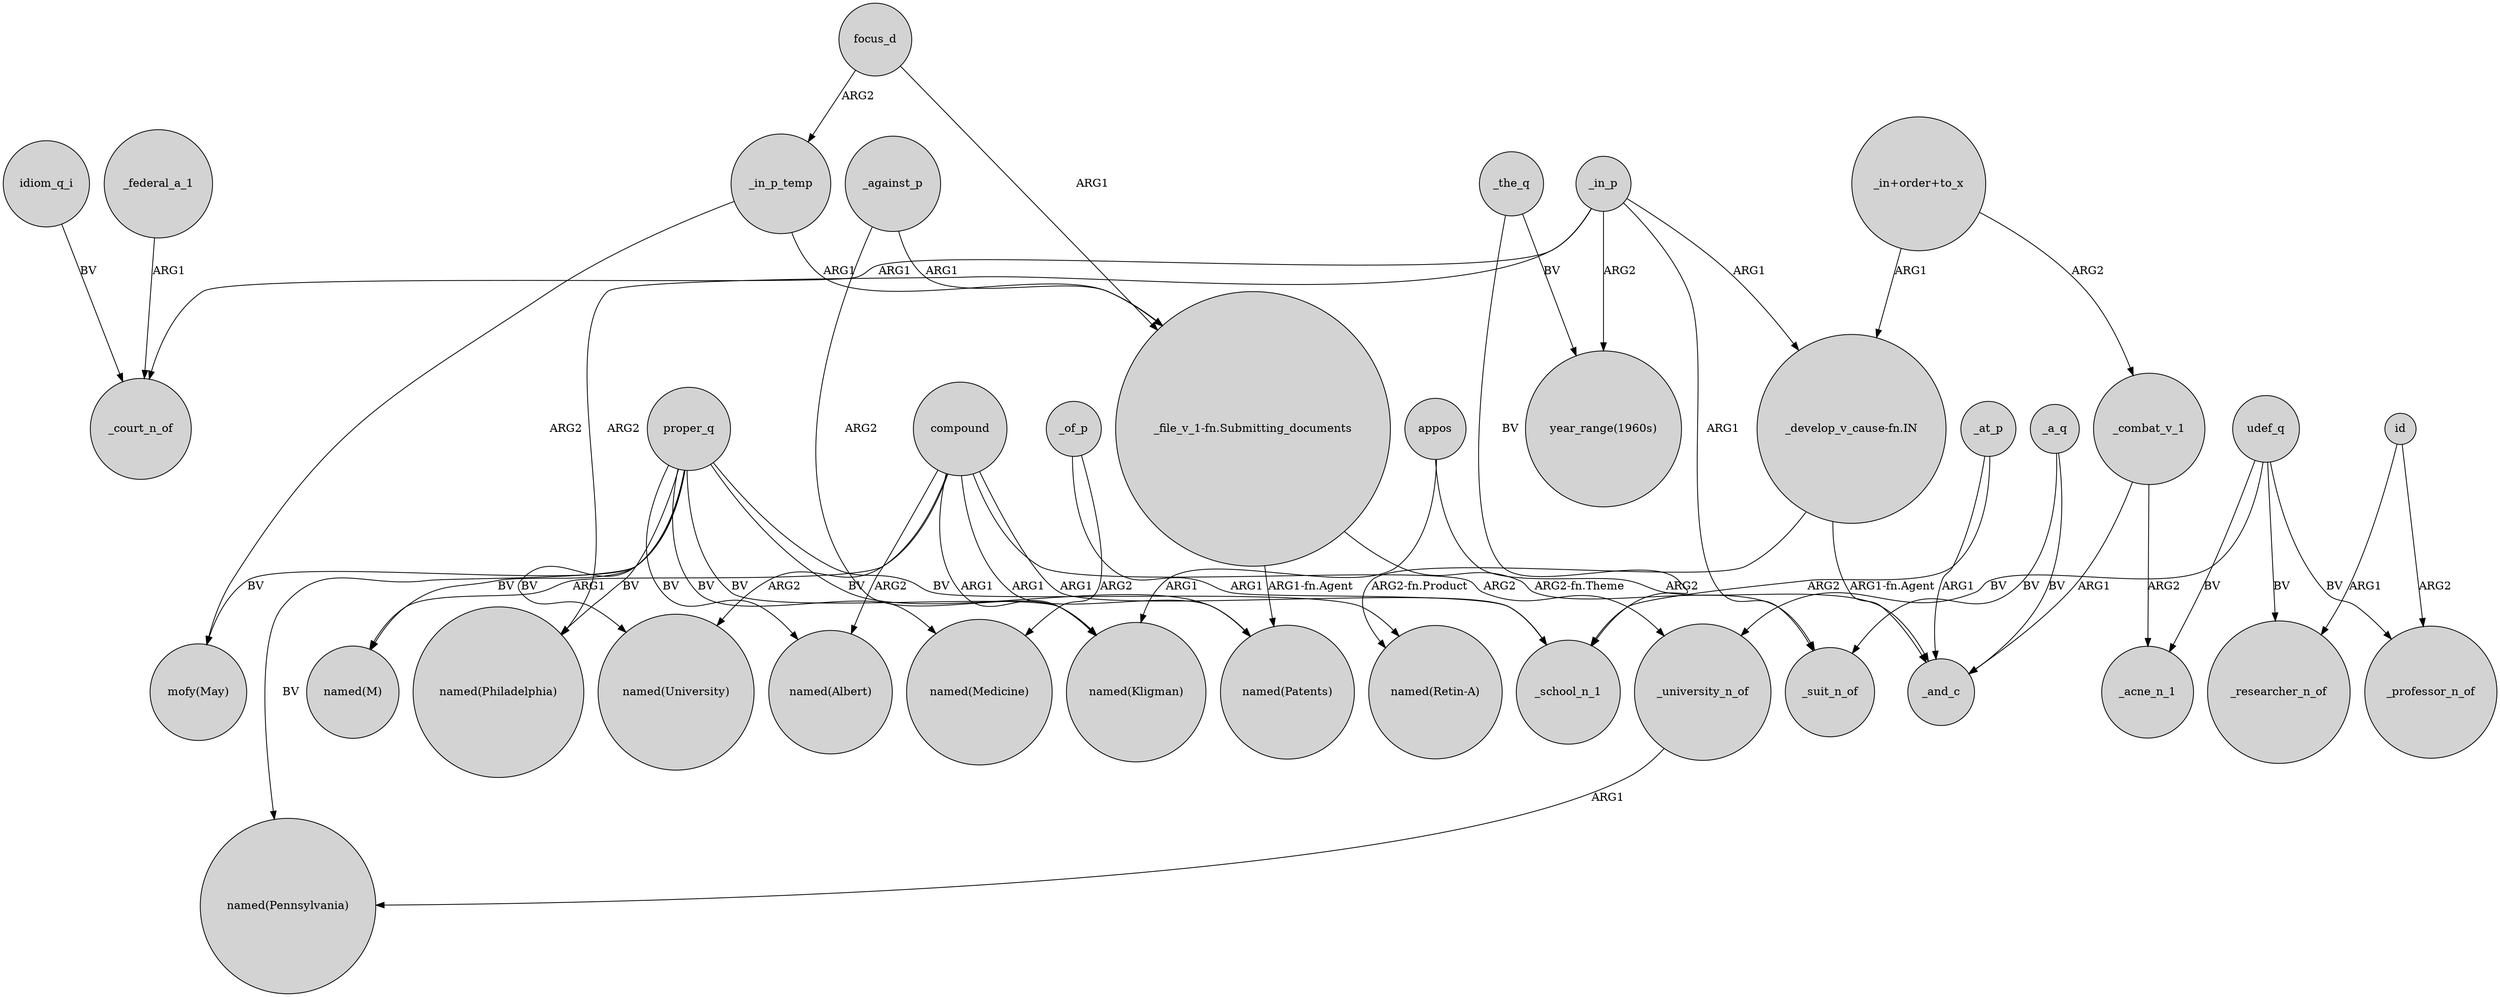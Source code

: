 digraph {
	node [shape=circle style=filled]
	_at_p -> _school_n_1 [label=ARG2]
	appos -> "named(Kligman)" [label=ARG1]
	"_in+order+to_x" -> "_develop_v_cause-fn.IN" [label=ARG1]
	"_in+order+to_x" -> _combat_v_1 [label=ARG2]
	proper_q -> "named(Philadelphia)" [label=BV]
	focus_d -> _in_p_temp [label=ARG2]
	"_file_v_1-fn.Submitting_documents" -> "named(Patents)" [label="ARG1-fn.Agent"]
	_against_p -> "_file_v_1-fn.Submitting_documents" [label=ARG1]
	compound -> "named(University)" [label=ARG2]
	_of_p -> "named(Medicine)" [label=ARG2]
	compound -> "named(Albert)" [label=ARG2]
	udef_q -> _professor_n_of [label=BV]
	compound -> _school_n_1 [label=ARG1]
	_combat_v_1 -> _acne_n_1 [label=ARG2]
	"_develop_v_cause-fn.IN" -> "named(Retin-A)" [label="ARG2-fn.Product"]
	proper_q -> "mofy(May)" [label=BV]
	_university_n_of -> "named(Pennsylvania)" [label=ARG1]
	_combat_v_1 -> _and_c [label=ARG1]
	_in_p -> "named(Philadelphia)" [label=ARG2]
	"_file_v_1-fn.Submitting_documents" -> _suit_n_of [label="ARG2-fn.Theme"]
	_in_p_temp -> "_file_v_1-fn.Submitting_documents" [label=ARG1]
	proper_q -> "named(M)" [label=BV]
	_in_p_temp -> "mofy(May)" [label=ARG2]
	_at_p -> _and_c [label=ARG1]
	idiom_q_i -> _court_n_of [label=BV]
	udef_q -> _university_n_of [label=BV]
	_the_q -> _school_n_1 [label=BV]
	_of_p -> _school_n_1 [label=ARG1]
	_in_p -> "_develop_v_cause-fn.IN" [label=ARG1]
	udef_q -> _acne_n_1 [label=BV]
	_in_p -> "year_range(1960s)" [label=ARG2]
	appos -> _and_c [label=ARG2]
	compound -> "named(M)" [label=ARG1]
	udef_q -> _researcher_n_of [label=BV]
	compound -> _university_n_of [label=ARG2]
	id -> _researcher_n_of [label=ARG1]
	_a_q -> _and_c [label=BV]
	"_develop_v_cause-fn.IN" -> _and_c [label="ARG1-fn.Agent"]
	proper_q -> "named(Kligman)" [label=BV]
	_in_p -> _suit_n_of [label=ARG1]
	proper_q -> "named(Albert)" [label=BV]
	compound -> "named(Kligman)" [label=ARG1]
	compound -> "named(Patents)" [label=ARG1]
	proper_q -> "named(Retin-A)" [label=BV]
	_a_q -> _suit_n_of [label=BV]
	proper_q -> "named(Patents)" [label=BV]
	_in_p -> _court_n_of [label=ARG1]
	_federal_a_1 -> _court_n_of [label=ARG1]
	proper_q -> "named(Pennsylvania)" [label=BV]
	focus_d -> "_file_v_1-fn.Submitting_documents" [label=ARG1]
	_against_p -> "named(Kligman)" [label=ARG2]
	id -> _professor_n_of [label=ARG2]
	_the_q -> "year_range(1960s)" [label=BV]
	proper_q -> "named(University)" [label=BV]
	proper_q -> "named(Medicine)" [label=BV]
}
